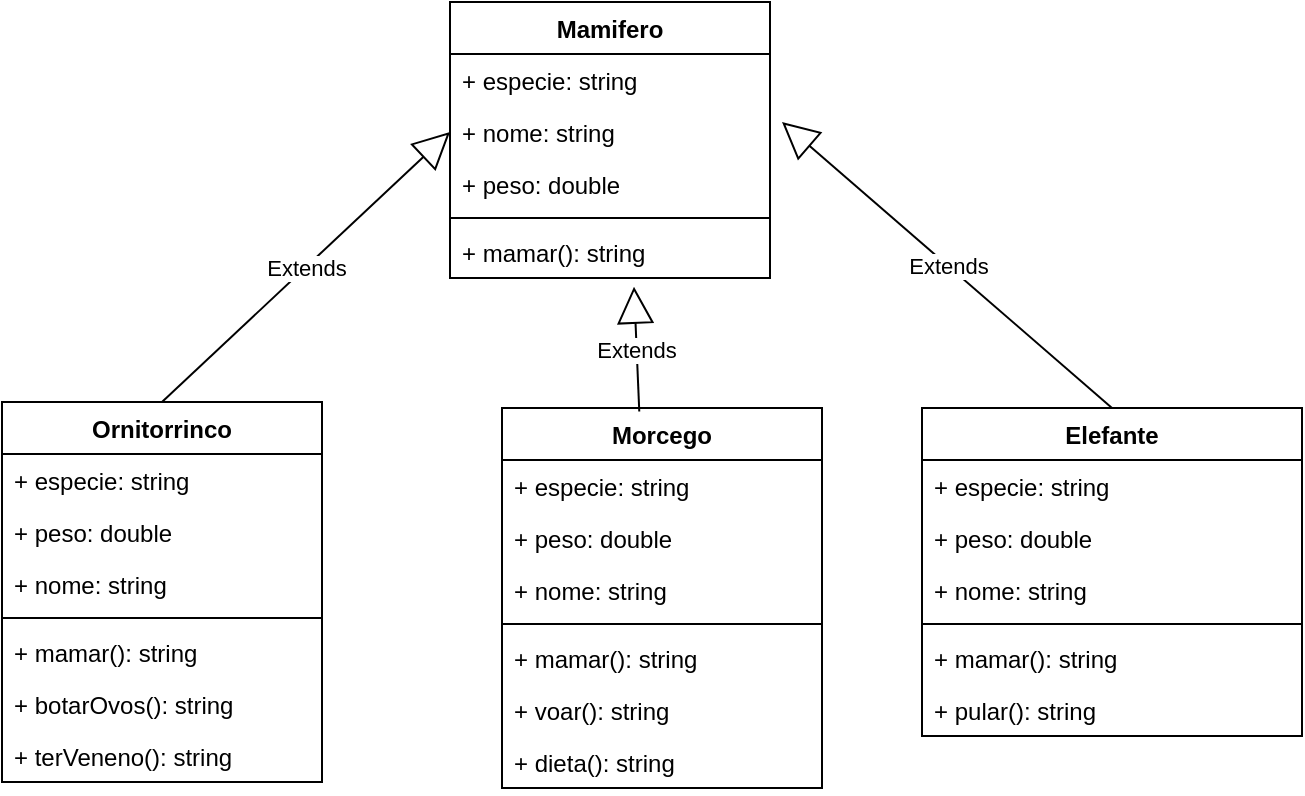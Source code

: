 <mxfile version="21.4.0" type="google">
  <diagram name="Página-1" id="nHxQV6VkT1EMrEKU9vuu">
    <mxGraphModel grid="1" page="1" gridSize="10" guides="1" tooltips="1" connect="1" arrows="1" fold="1" pageScale="1" pageWidth="827" pageHeight="1169" math="0" shadow="0">
      <root>
        <mxCell id="0" />
        <mxCell id="1" parent="0" />
        <mxCell id="6gQ6SSgygkeJbzGow_ig-1" value="Mamifero" style="swimlane;fontStyle=1;align=center;verticalAlign=top;childLayout=stackLayout;horizontal=1;startSize=26;horizontalStack=0;resizeParent=1;resizeParentMax=0;resizeLast=0;collapsible=1;marginBottom=0;whiteSpace=wrap;html=1;" vertex="1" parent="1">
          <mxGeometry x="334" width="160" height="138" as="geometry" />
        </mxCell>
        <mxCell id="6gQ6SSgygkeJbzGow_ig-2" value="+ especie: string" style="text;strokeColor=none;fillColor=none;align=left;verticalAlign=top;spacingLeft=4;spacingRight=4;overflow=hidden;rotatable=0;points=[[0,0.5],[1,0.5]];portConstraint=eastwest;whiteSpace=wrap;html=1;" vertex="1" parent="6gQ6SSgygkeJbzGow_ig-1">
          <mxGeometry y="26" width="160" height="26" as="geometry" />
        </mxCell>
        <mxCell id="6gQ6SSgygkeJbzGow_ig-5" value="+ nome: string" style="text;strokeColor=none;fillColor=none;align=left;verticalAlign=top;spacingLeft=4;spacingRight=4;overflow=hidden;rotatable=0;points=[[0,0.5],[1,0.5]];portConstraint=eastwest;whiteSpace=wrap;html=1;" vertex="1" parent="6gQ6SSgygkeJbzGow_ig-1">
          <mxGeometry y="52" width="160" height="26" as="geometry" />
        </mxCell>
        <mxCell id="6gQ6SSgygkeJbzGow_ig-6" value="+ peso: double" style="text;strokeColor=none;fillColor=none;align=left;verticalAlign=top;spacingLeft=4;spacingRight=4;overflow=hidden;rotatable=0;points=[[0,0.5],[1,0.5]];portConstraint=eastwest;whiteSpace=wrap;html=1;" vertex="1" parent="6gQ6SSgygkeJbzGow_ig-1">
          <mxGeometry y="78" width="160" height="26" as="geometry" />
        </mxCell>
        <mxCell id="6gQ6SSgygkeJbzGow_ig-3" value="" style="line;strokeWidth=1;fillColor=none;align=left;verticalAlign=middle;spacingTop=-1;spacingLeft=3;spacingRight=3;rotatable=0;labelPosition=right;points=[];portConstraint=eastwest;strokeColor=inherit;" vertex="1" parent="6gQ6SSgygkeJbzGow_ig-1">
          <mxGeometry y="104" width="160" height="8" as="geometry" />
        </mxCell>
        <mxCell id="6gQ6SSgygkeJbzGow_ig-4" value="+ mamar(): string" style="text;strokeColor=none;fillColor=none;align=left;verticalAlign=top;spacingLeft=4;spacingRight=4;overflow=hidden;rotatable=0;points=[[0,0.5],[1,0.5]];portConstraint=eastwest;whiteSpace=wrap;html=1;" vertex="1" parent="6gQ6SSgygkeJbzGow_ig-1">
          <mxGeometry y="112" width="160" height="26" as="geometry" />
        </mxCell>
        <mxCell id="6gQ6SSgygkeJbzGow_ig-7" value="Ornitorrinco" style="swimlane;fontStyle=1;align=center;verticalAlign=top;childLayout=stackLayout;horizontal=1;startSize=26;horizontalStack=0;resizeParent=1;resizeParentMax=0;resizeLast=0;collapsible=1;marginBottom=0;whiteSpace=wrap;html=1;" vertex="1" parent="1">
          <mxGeometry x="110" y="200" width="160" height="190" as="geometry" />
        </mxCell>
        <mxCell id="6gQ6SSgygkeJbzGow_ig-11" value="+ especie: string" style="text;strokeColor=none;fillColor=none;align=left;verticalAlign=top;spacingLeft=4;spacingRight=4;overflow=hidden;rotatable=0;points=[[0,0.5],[1,0.5]];portConstraint=eastwest;whiteSpace=wrap;html=1;" vertex="1" parent="6gQ6SSgygkeJbzGow_ig-7">
          <mxGeometry y="26" width="160" height="26" as="geometry" />
        </mxCell>
        <mxCell id="6gQ6SSgygkeJbzGow_ig-13" value="+ peso: double" style="text;strokeColor=none;fillColor=none;align=left;verticalAlign=top;spacingLeft=4;spacingRight=4;overflow=hidden;rotatable=0;points=[[0,0.5],[1,0.5]];portConstraint=eastwest;whiteSpace=wrap;html=1;" vertex="1" parent="6gQ6SSgygkeJbzGow_ig-7">
          <mxGeometry y="52" width="160" height="26" as="geometry" />
        </mxCell>
        <mxCell id="6gQ6SSgygkeJbzGow_ig-12" value="+ nome: string" style="text;strokeColor=none;fillColor=none;align=left;verticalAlign=top;spacingLeft=4;spacingRight=4;overflow=hidden;rotatable=0;points=[[0,0.5],[1,0.5]];portConstraint=eastwest;whiteSpace=wrap;html=1;" vertex="1" parent="6gQ6SSgygkeJbzGow_ig-7">
          <mxGeometry y="78" width="160" height="26" as="geometry" />
        </mxCell>
        <mxCell id="6gQ6SSgygkeJbzGow_ig-9" value="" style="line;strokeWidth=1;fillColor=none;align=left;verticalAlign=middle;spacingTop=-1;spacingLeft=3;spacingRight=3;rotatable=0;labelPosition=right;points=[];portConstraint=eastwest;strokeColor=inherit;" vertex="1" parent="6gQ6SSgygkeJbzGow_ig-7">
          <mxGeometry y="104" width="160" height="8" as="geometry" />
        </mxCell>
        <mxCell id="6gQ6SSgygkeJbzGow_ig-33" value="+ mamar(): string" style="text;strokeColor=none;fillColor=none;align=left;verticalAlign=top;spacingLeft=4;spacingRight=4;overflow=hidden;rotatable=0;points=[[0,0.5],[1,0.5]];portConstraint=eastwest;whiteSpace=wrap;html=1;" vertex="1" parent="6gQ6SSgygkeJbzGow_ig-7">
          <mxGeometry y="112" width="160" height="26" as="geometry" />
        </mxCell>
        <mxCell id="6gQ6SSgygkeJbzGow_ig-10" value="+ botarOvos(): string" style="text;strokeColor=none;fillColor=none;align=left;verticalAlign=top;spacingLeft=4;spacingRight=4;overflow=hidden;rotatable=0;points=[[0,0.5],[1,0.5]];portConstraint=eastwest;whiteSpace=wrap;html=1;" vertex="1" parent="6gQ6SSgygkeJbzGow_ig-7">
          <mxGeometry y="138" width="160" height="26" as="geometry" />
        </mxCell>
        <mxCell id="6gQ6SSgygkeJbzGow_ig-14" value="+ terVeneno(): string" style="text;strokeColor=none;fillColor=none;align=left;verticalAlign=top;spacingLeft=4;spacingRight=4;overflow=hidden;rotatable=0;points=[[0,0.5],[1,0.5]];portConstraint=eastwest;whiteSpace=wrap;html=1;" vertex="1" parent="6gQ6SSgygkeJbzGow_ig-7">
          <mxGeometry y="164" width="160" height="26" as="geometry" />
        </mxCell>
        <mxCell id="6gQ6SSgygkeJbzGow_ig-19" value="Morcego" style="swimlane;fontStyle=1;align=center;verticalAlign=top;childLayout=stackLayout;horizontal=1;startSize=26;horizontalStack=0;resizeParent=1;resizeParentMax=0;resizeLast=0;collapsible=1;marginBottom=0;whiteSpace=wrap;html=1;" vertex="1" parent="1">
          <mxGeometry x="360" y="203" width="160" height="190" as="geometry" />
        </mxCell>
        <mxCell id="6gQ6SSgygkeJbzGow_ig-20" value="+ especie: string" style="text;strokeColor=none;fillColor=none;align=left;verticalAlign=top;spacingLeft=4;spacingRight=4;overflow=hidden;rotatable=0;points=[[0,0.5],[1,0.5]];portConstraint=eastwest;whiteSpace=wrap;html=1;" vertex="1" parent="6gQ6SSgygkeJbzGow_ig-19">
          <mxGeometry y="26" width="160" height="26" as="geometry" />
        </mxCell>
        <mxCell id="6gQ6SSgygkeJbzGow_ig-21" value="+ peso: double" style="text;strokeColor=none;fillColor=none;align=left;verticalAlign=top;spacingLeft=4;spacingRight=4;overflow=hidden;rotatable=0;points=[[0,0.5],[1,0.5]];portConstraint=eastwest;whiteSpace=wrap;html=1;" vertex="1" parent="6gQ6SSgygkeJbzGow_ig-19">
          <mxGeometry y="52" width="160" height="26" as="geometry" />
        </mxCell>
        <mxCell id="6gQ6SSgygkeJbzGow_ig-22" value="+ nome: string" style="text;strokeColor=none;fillColor=none;align=left;verticalAlign=top;spacingLeft=4;spacingRight=4;overflow=hidden;rotatable=0;points=[[0,0.5],[1,0.5]];portConstraint=eastwest;whiteSpace=wrap;html=1;" vertex="1" parent="6gQ6SSgygkeJbzGow_ig-19">
          <mxGeometry y="78" width="160" height="26" as="geometry" />
        </mxCell>
        <mxCell id="6gQ6SSgygkeJbzGow_ig-23" value="" style="line;strokeWidth=1;fillColor=none;align=left;verticalAlign=middle;spacingTop=-1;spacingLeft=3;spacingRight=3;rotatable=0;labelPosition=right;points=[];portConstraint=eastwest;strokeColor=inherit;" vertex="1" parent="6gQ6SSgygkeJbzGow_ig-19">
          <mxGeometry y="104" width="160" height="8" as="geometry" />
        </mxCell>
        <mxCell id="6gQ6SSgygkeJbzGow_ig-34" value="+ mamar(): string" style="text;strokeColor=none;fillColor=none;align=left;verticalAlign=top;spacingLeft=4;spacingRight=4;overflow=hidden;rotatable=0;points=[[0,0.5],[1,0.5]];portConstraint=eastwest;whiteSpace=wrap;html=1;" vertex="1" parent="6gQ6SSgygkeJbzGow_ig-19">
          <mxGeometry y="112" width="160" height="26" as="geometry" />
        </mxCell>
        <mxCell id="6gQ6SSgygkeJbzGow_ig-24" value="+ voar(): string" style="text;strokeColor=none;fillColor=none;align=left;verticalAlign=top;spacingLeft=4;spacingRight=4;overflow=hidden;rotatable=0;points=[[0,0.5],[1,0.5]];portConstraint=eastwest;whiteSpace=wrap;html=1;" vertex="1" parent="6gQ6SSgygkeJbzGow_ig-19">
          <mxGeometry y="138" width="160" height="26" as="geometry" />
        </mxCell>
        <mxCell id="6gQ6SSgygkeJbzGow_ig-25" value="+ dieta(): string" style="text;strokeColor=none;fillColor=none;align=left;verticalAlign=top;spacingLeft=4;spacingRight=4;overflow=hidden;rotatable=0;points=[[0,0.5],[1,0.5]];portConstraint=eastwest;whiteSpace=wrap;html=1;" vertex="1" parent="6gQ6SSgygkeJbzGow_ig-19">
          <mxGeometry y="164" width="160" height="26" as="geometry" />
        </mxCell>
        <mxCell id="6gQ6SSgygkeJbzGow_ig-26" value="Elefante" style="swimlane;fontStyle=1;align=center;verticalAlign=top;childLayout=stackLayout;horizontal=1;startSize=26;horizontalStack=0;resizeParent=1;resizeParentMax=0;resizeLast=0;collapsible=1;marginBottom=0;whiteSpace=wrap;html=1;" vertex="1" parent="1">
          <mxGeometry x="570" y="203" width="190" height="164" as="geometry" />
        </mxCell>
        <mxCell id="6gQ6SSgygkeJbzGow_ig-27" value="+ especie: string" style="text;strokeColor=none;fillColor=none;align=left;verticalAlign=top;spacingLeft=4;spacingRight=4;overflow=hidden;rotatable=0;points=[[0,0.5],[1,0.5]];portConstraint=eastwest;whiteSpace=wrap;html=1;" vertex="1" parent="6gQ6SSgygkeJbzGow_ig-26">
          <mxGeometry y="26" width="190" height="26" as="geometry" />
        </mxCell>
        <mxCell id="6gQ6SSgygkeJbzGow_ig-28" value="+ peso: double" style="text;strokeColor=none;fillColor=none;align=left;verticalAlign=top;spacingLeft=4;spacingRight=4;overflow=hidden;rotatable=0;points=[[0,0.5],[1,0.5]];portConstraint=eastwest;whiteSpace=wrap;html=1;" vertex="1" parent="6gQ6SSgygkeJbzGow_ig-26">
          <mxGeometry y="52" width="190" height="26" as="geometry" />
        </mxCell>
        <mxCell id="6gQ6SSgygkeJbzGow_ig-29" value="+ nome: string" style="text;strokeColor=none;fillColor=none;align=left;verticalAlign=top;spacingLeft=4;spacingRight=4;overflow=hidden;rotatable=0;points=[[0,0.5],[1,0.5]];portConstraint=eastwest;whiteSpace=wrap;html=1;" vertex="1" parent="6gQ6SSgygkeJbzGow_ig-26">
          <mxGeometry y="78" width="190" height="26" as="geometry" />
        </mxCell>
        <mxCell id="6gQ6SSgygkeJbzGow_ig-30" value="" style="line;strokeWidth=1;fillColor=none;align=left;verticalAlign=middle;spacingTop=-1;spacingLeft=3;spacingRight=3;rotatable=0;labelPosition=right;points=[];portConstraint=eastwest;strokeColor=inherit;" vertex="1" parent="6gQ6SSgygkeJbzGow_ig-26">
          <mxGeometry y="104" width="190" height="8" as="geometry" />
        </mxCell>
        <mxCell id="6gQ6SSgygkeJbzGow_ig-35" value="+ mamar(): string" style="text;strokeColor=none;fillColor=none;align=left;verticalAlign=top;spacingLeft=4;spacingRight=4;overflow=hidden;rotatable=0;points=[[0,0.5],[1,0.5]];portConstraint=eastwest;whiteSpace=wrap;html=1;" vertex="1" parent="6gQ6SSgygkeJbzGow_ig-26">
          <mxGeometry y="112" width="190" height="26" as="geometry" />
        </mxCell>
        <mxCell id="6gQ6SSgygkeJbzGow_ig-31" value="+ pular(): string" style="text;strokeColor=none;fillColor=none;align=left;verticalAlign=top;spacingLeft=4;spacingRight=4;overflow=hidden;rotatable=0;points=[[0,0.5],[1,0.5]];portConstraint=eastwest;whiteSpace=wrap;html=1;" vertex="1" parent="6gQ6SSgygkeJbzGow_ig-26">
          <mxGeometry y="138" width="190" height="26" as="geometry" />
        </mxCell>
        <mxCell id="6gQ6SSgygkeJbzGow_ig-37" value="Extends" style="endArrow=block;endSize=16;endFill=0;html=1;rounded=0;entryX=0;entryY=0.5;entryDx=0;entryDy=0;exitX=0.5;exitY=0;exitDx=0;exitDy=0;" edge="1" parent="1" source="6gQ6SSgygkeJbzGow_ig-7" target="6gQ6SSgygkeJbzGow_ig-5">
          <mxGeometry width="160" relative="1" as="geometry">
            <mxPoint x="310" y="180" as="sourcePoint" />
            <mxPoint x="470" y="180" as="targetPoint" />
          </mxGeometry>
        </mxCell>
        <mxCell id="6gQ6SSgygkeJbzGow_ig-38" value="Extends" style="endArrow=block;endSize=16;endFill=0;html=1;rounded=0;entryX=0.575;entryY=1.167;entryDx=0;entryDy=0;entryPerimeter=0;exitX=0.429;exitY=0.009;exitDx=0;exitDy=0;exitPerimeter=0;" edge="1" parent="1" source="6gQ6SSgygkeJbzGow_ig-19" target="6gQ6SSgygkeJbzGow_ig-4">
          <mxGeometry width="160" relative="1" as="geometry">
            <mxPoint x="310" y="180" as="sourcePoint" />
            <mxPoint x="470" y="180" as="targetPoint" />
          </mxGeometry>
        </mxCell>
        <mxCell id="6gQ6SSgygkeJbzGow_ig-42" value="Extends" style="endArrow=block;endSize=16;endFill=0;html=1;rounded=0;exitX=0.5;exitY=0;exitDx=0;exitDy=0;" edge="1" parent="1" source="6gQ6SSgygkeJbzGow_ig-26">
          <mxGeometry width="160" relative="1" as="geometry">
            <mxPoint x="310" y="180" as="sourcePoint" />
            <mxPoint x="500" y="60" as="targetPoint" />
          </mxGeometry>
        </mxCell>
      </root>
    </mxGraphModel>
  </diagram>
</mxfile>
